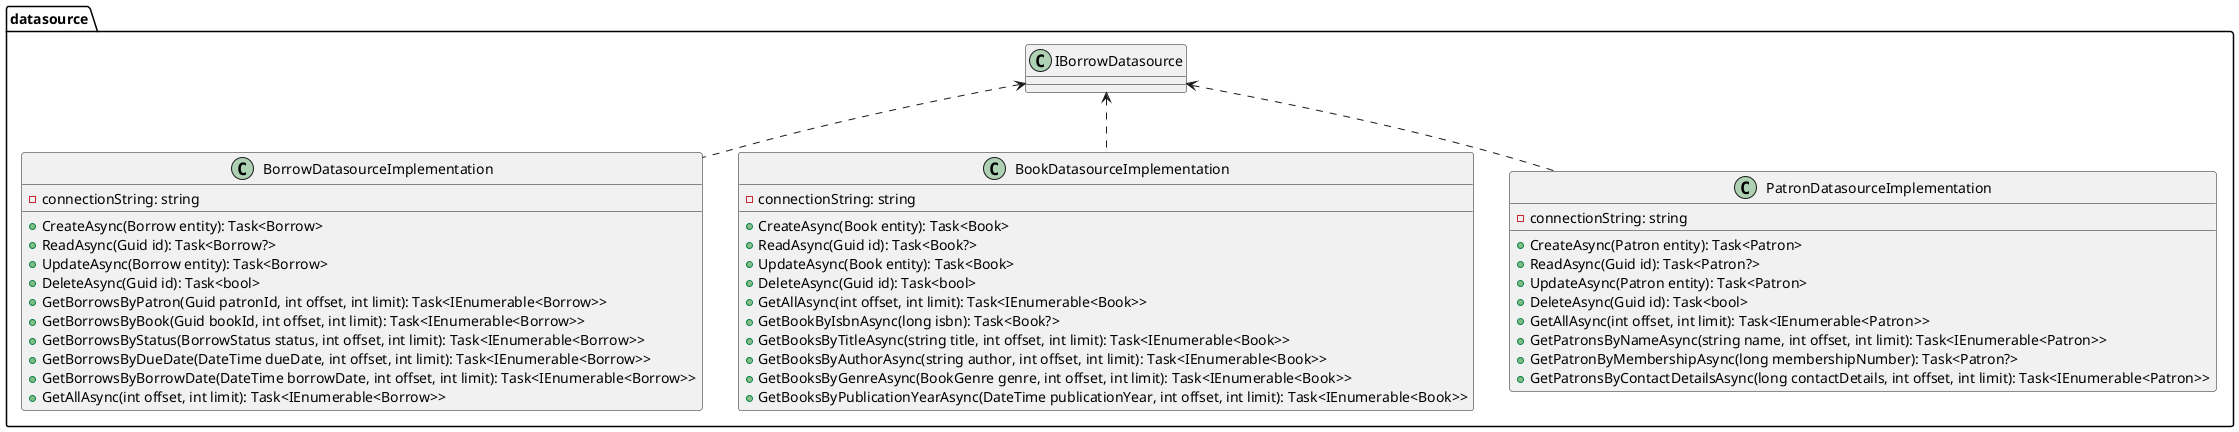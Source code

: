 @startuml
package datasource {
    class BorrowDatasourceImplementation {
        - connectionString: string
        + CreateAsync(Borrow entity): Task<Borrow>
        + ReadAsync(Guid id): Task<Borrow?>
        + UpdateAsync(Borrow entity): Task<Borrow>
        + DeleteAsync(Guid id): Task<bool>
        + GetBorrowsByPatron(Guid patronId, int offset, int limit): Task<IEnumerable<Borrow>>
        + GetBorrowsByBook(Guid bookId, int offset, int limit): Task<IEnumerable<Borrow>>
        + GetBorrowsByStatus(BorrowStatus status, int offset, int limit): Task<IEnumerable<Borrow>>
        + GetBorrowsByDueDate(DateTime dueDate, int offset, int limit): Task<IEnumerable<Borrow>>
        + GetBorrowsByBorrowDate(DateTime borrowDate, int offset, int limit): Task<IEnumerable<Borrow>>
        + GetAllAsync(int offset, int limit): Task<IEnumerable<Borrow>>
    }

    class BookDatasourceImplementation {
        - connectionString: string
        + CreateAsync(Book entity): Task<Book>
        + ReadAsync(Guid id): Task<Book?>
        + UpdateAsync(Book entity): Task<Book>
        + DeleteAsync(Guid id): Task<bool>
        + GetAllAsync(int offset, int limit): Task<IEnumerable<Book>>
        + GetBookByIsbnAsync(long isbn): Task<Book?>
        + GetBooksByTitleAsync(string title, int offset, int limit): Task<IEnumerable<Book>>
        + GetBooksByAuthorAsync(string author, int offset, int limit): Task<IEnumerable<Book>>
        + GetBooksByGenreAsync(BookGenre genre, int offset, int limit): Task<IEnumerable<Book>>
        + GetBooksByPublicationYearAsync(DateTime publicationYear, int offset, int limit): Task<IEnumerable<Book>>
    }

    class PatronDatasourceImplementation {
        - connectionString: string
        + CreateAsync(Patron entity): Task<Patron>
        + ReadAsync(Guid id): Task<Patron?>
        + UpdateAsync(Patron entity): Task<Patron>
        + DeleteAsync(Guid id): Task<bool>
        + GetAllAsync(int offset, int limit): Task<IEnumerable<Patron>>
        + GetPatronsByNameAsync(string name, int offset, int limit): Task<IEnumerable<Patron>>
        + GetPatronByMembershipAsync(long membershipNumber): Task<Patron?>
        + GetPatronsByContactDetailsAsync(long contactDetails, int offset, int limit): Task<IEnumerable<Patron>>
    }

    IBorrowDatasource <.. BorrowDatasourceImplementation
    IBorrowDatasource <.. BookDatasourceImplementation
    IBorrowDatasource <.. PatronDatasourceImplementation

}
@enduml
